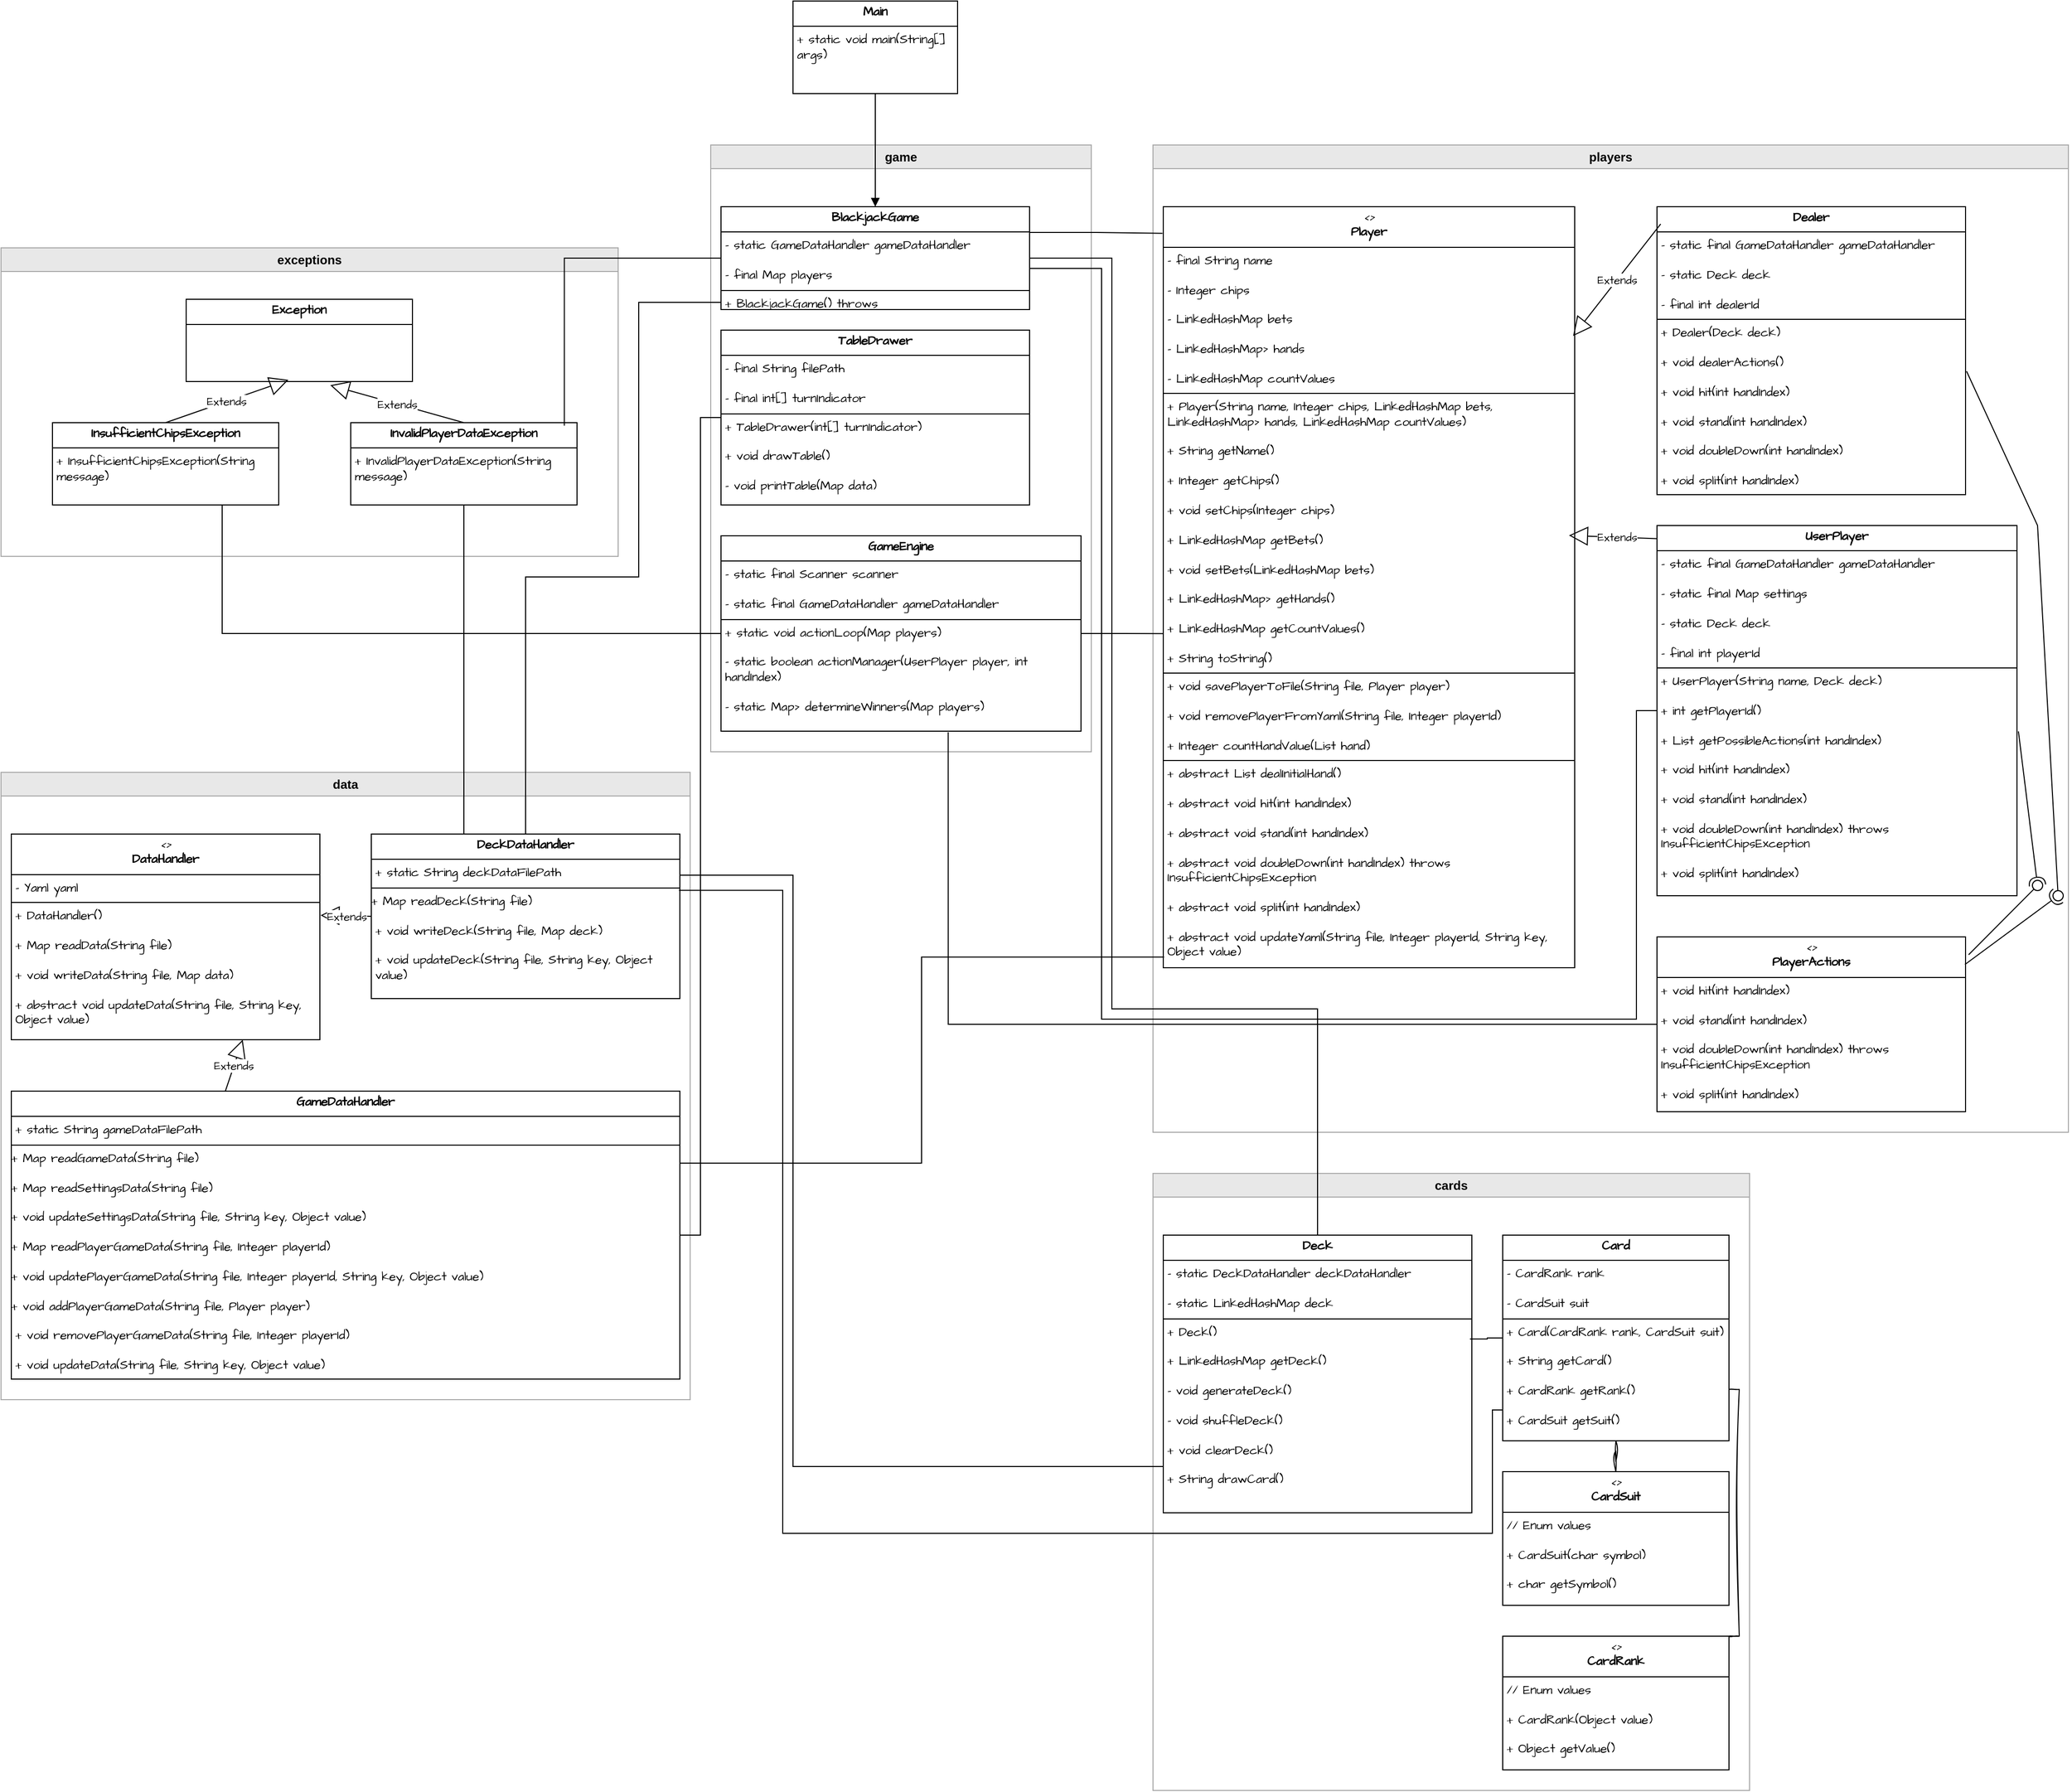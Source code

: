 <mxfile version="25.0.3">
  <diagram id="HL5VH0HqwzAkJYBgSVj2" name="Page-1">
    <mxGraphModel dx="1034813" dy="749247" grid="1" gridSize="10" guides="1" tooltips="1" connect="1" arrows="1" fold="1" page="0" pageScale="1" pageWidth="850" pageHeight="1100" math="0" shadow="0">
      <root>
        <mxCell id="0" />
        <mxCell id="1" parent="0" />
        <mxCell id="2" value="&lt;p style=&quot;margin:0px;margin-top:4px;text-align:center;&quot;&gt;&lt;b&gt;Main&lt;/b&gt;&lt;/p&gt;&lt;hr size=&quot;1&quot; style=&quot;border-style:solid;&quot;/&gt;&lt;p style=&quot;margin:0px;margin-left:4px;&quot;&gt;+ static void main(String[] args)&lt;/p&gt;" style="verticalAlign=top;align=left;overflow=fill;html=1;whiteSpace=wrap;hachureGap=4;fontFamily=Architects Daughter;fontSource=https%3A%2F%2Ffonts.googleapis.com%2Fcss%3Ffamily%3DArchitects%2BDaughter;shadow=0;" parent="1" vertex="1">
          <mxGeometry x="-1029600" y="-746020" width="160" height="90" as="geometry" />
        </mxCell>
        <mxCell id="3" value="cards" style="swimlane;whiteSpace=wrap;html=1;group=1;fillColor=#E8E8E8;strokeColor=#AAAAAA;shadow=0;" parent="1" vertex="1">
          <mxGeometry x="-1029250" y="-744880" width="580" height="600" as="geometry" />
        </mxCell>
        <mxCell id="4" value="&lt;p style=&quot;margin:0px;margin-top:4px;text-align:center;&quot;&gt;&lt;b&gt;Card&lt;/b&gt;&lt;/p&gt;&lt;hr size=&quot;1&quot; style=&quot;border-style:solid;&quot;/&gt;&lt;p style=&quot;margin:0px;margin-left:4px;&quot;&gt;- CardRank rank&lt;br/&gt;&#xa;- CardSuit suit&lt;/p&gt;&lt;hr size=&quot;1&quot; style=&quot;border-style:solid;&quot;/&gt;&lt;p style=&quot;margin:0px;margin-left:4px;&quot;&gt;+ Card(CardRank rank, CardSuit suit)&lt;br/&gt;&#xa;+ String getCard()&lt;br/&gt;&#xa;+ CardRank getRank()&lt;br/&gt;&#xa;+ CardSuit getSuit()&lt;/p&gt;" style="verticalAlign=top;align=left;overflow=fill;html=1;whiteSpace=wrap;hachureGap=4;fontFamily=Architects Daughter;fontSource=https%3A%2F%2Ffonts.googleapis.com%2Fcss%3Ffamily%3DArchitects%2BDaughter;shadow=0;" parent="3" vertex="1">
          <mxGeometry x="340" y="60" width="220" height="200" as="geometry" />
        </mxCell>
        <mxCell id="hOFVRN5MPvwN64yr18WN-57" style="edgeStyle=orthogonalEdgeStyle;rounded=0;sketch=1;hachureGap=4;jiggle=2;curveFitting=1;orthogonalLoop=1;jettySize=auto;html=1;fontFamily=Architects Daughter;fontSource=https%3A%2F%2Ffonts.googleapis.com%2Fcss%3Ffamily%3DArchitects%2BDaughter;endArrow=none;endFill=0;exitX=0.997;exitY=0.141;exitDx=0;exitDy=0;entryX=1;entryY=0.75;entryDx=0;entryDy=0;exitPerimeter=0;" edge="1" parent="3" source="6" target="4">
          <mxGeometry relative="1" as="geometry">
            <Array as="points">
              <mxPoint x="559" y="450" />
              <mxPoint x="570" y="450" />
              <mxPoint x="570" y="210" />
            </Array>
          </mxGeometry>
        </mxCell>
        <mxCell id="6" value="&lt;p style=&quot;margin:0px;margin-top:4px;text-align:center;&quot;&gt;&lt;i&gt;&amp;lt;&amp;gt;&lt;/i&gt;&lt;br&gt;&lt;b&gt;CardRank&lt;/b&gt;&lt;/p&gt;&lt;hr size=&quot;1&quot; style=&quot;border-style:solid;&quot;&gt;&lt;p style=&quot;margin:0px;margin-left:4px;&quot;&gt;// Enum values&lt;/p&gt;&lt;div&gt;&lt;br&gt;&lt;/div&gt;&lt;p style=&quot;margin:0px;margin-left:4px;&quot;&gt;+ CardRank(Object value)&lt;br&gt;&lt;br&gt;+ Object getValue()&lt;/p&gt;" style="verticalAlign=top;align=left;overflow=fill;html=1;whiteSpace=wrap;hachureGap=4;fontFamily=Architects Daughter;fontSource=https%3A%2F%2Ffonts.googleapis.com%2Fcss%3Ffamily%3DArchitects%2BDaughter;shadow=0;" parent="3" vertex="1">
          <mxGeometry x="340" y="450" width="220" height="130" as="geometry" />
        </mxCell>
        <mxCell id="hOFVRN5MPvwN64yr18WN-56" style="edgeStyle=orthogonalEdgeStyle;rounded=0;sketch=1;hachureGap=4;jiggle=2;curveFitting=1;orthogonalLoop=1;jettySize=auto;html=1;fontFamily=Architects Daughter;fontSource=https%3A%2F%2Ffonts.googleapis.com%2Fcss%3Ffamily%3DArchitects%2BDaughter;endArrow=none;endFill=0;" edge="1" parent="3" source="7" target="4">
          <mxGeometry relative="1" as="geometry" />
        </mxCell>
        <mxCell id="7" value="&lt;p style=&quot;margin:0px;margin-top:4px;text-align:center;&quot;&gt;&lt;i&gt;&amp;lt;&amp;gt;&lt;/i&gt;&lt;br&gt;&lt;b&gt;CardSuit&lt;/b&gt;&lt;/p&gt;&lt;hr size=&quot;1&quot; style=&quot;border-style:solid;&quot;&gt;&lt;p style=&quot;margin:0px;margin-left:4px;&quot;&gt;// Enum values&lt;/p&gt;&lt;div&gt;&lt;br&gt;&lt;/div&gt;&lt;p style=&quot;margin:0px;margin-left:4px;&quot;&gt;+ CardSuit(char symbol)&lt;br&gt;&lt;br&gt;+ char getSymbol()&lt;/p&gt;" style="verticalAlign=top;align=left;overflow=fill;html=1;whiteSpace=wrap;hachureGap=4;fontFamily=Architects Daughter;fontSource=https%3A%2F%2Ffonts.googleapis.com%2Fcss%3Ffamily%3DArchitects%2BDaughter;shadow=0;" parent="3" vertex="1">
          <mxGeometry x="340" y="290" width="220" height="130" as="geometry" />
        </mxCell>
        <mxCell id="5" value="&lt;p style=&quot;margin:0px;margin-top:4px;text-align:center;&quot;&gt;&lt;b&gt;Deck&lt;/b&gt;&lt;/p&gt;&lt;hr size=&quot;1&quot; style=&quot;border-style:solid;&quot;/&gt;&lt;p style=&quot;margin:0px;margin-left:4px;&quot;&gt;- static DeckDataHandler deckDataHandler&lt;br/&gt;&#xa;- static LinkedHashMap&lt;String, Card&gt; deck&lt;/p&gt;&lt;hr size=&quot;1&quot; style=&quot;border-style:solid;&quot;/&gt;&lt;p style=&quot;margin:0px;margin-left:4px;&quot;&gt;+ Deck()&lt;br/&gt;&#xa;+ LinkedHashMap&lt;String, Card&gt; getDeck()&lt;br/&gt;&#xa;- void generateDeck()&lt;br/&gt;&#xa;- void shuffleDeck()&lt;br/&gt;&#xa;+ void clearDeck()&lt;br/&gt;&#xa;+ String drawCard()&lt;/p&gt;" style="verticalAlign=top;align=left;overflow=fill;html=1;whiteSpace=wrap;hachureGap=4;fontFamily=Architects Daughter;fontSource=https%3A%2F%2Ffonts.googleapis.com%2Fcss%3Ffamily%3DArchitects%2BDaughter;shadow=0;" parent="3" vertex="1">
          <mxGeometry x="10" y="60" width="300" height="270" as="geometry" />
        </mxCell>
        <mxCell id="8" style="edgeStyle=orthogonalEdgeStyle;rounded=0;endArrow=none;html=1;shadow=0;exitX=0.994;exitY=0.374;exitDx=0;exitDy=0;exitPerimeter=0;" parent="3" source="5" target="4" edge="1">
          <mxGeometry relative="1" as="geometry">
            <mxPoint x="307" y="159" as="sourcePoint" />
          </mxGeometry>
        </mxCell>
        <mxCell id="11" value="data" style="swimlane;whiteSpace=wrap;html=1;group=1;fillColor=#E8E8E8;strokeColor=#AAAAAA;shadow=0;" parent="1" vertex="1">
          <mxGeometry x="-1030370" y="-745270" width="670" height="610" as="geometry" />
        </mxCell>
        <mxCell id="12" value="&lt;p style=&quot;margin:0px;margin-top:4px;text-align:center;&quot;&gt;&lt;i&gt;&amp;lt;&amp;gt;&lt;/i&gt;&lt;br&gt;&lt;b&gt;DataHandler&lt;/b&gt;&lt;/p&gt;&lt;hr size=&quot;1&quot; style=&quot;border-style:solid;&quot;&gt;&lt;p style=&quot;margin:0px;margin-left:4px;&quot;&gt;- Yaml yaml&lt;br&gt;&lt;/p&gt;&lt;hr size=&quot;1&quot; style=&quot;border-style:solid;&quot;&gt;&lt;p style=&quot;margin:0px;margin-left:4px;&quot;&gt;+ DataHandler()&lt;br&gt;&lt;br&gt;+ Map readData(String file)&lt;br&gt;&lt;br&gt;+ void writeData(String file, Map data)&lt;/p&gt;&lt;div&gt;&lt;br&gt;&lt;/div&gt;&lt;p style=&quot;margin:0px;margin-left:4px;&quot;&gt;+ abstract void updateData(String file, String key, Object value)&lt;/p&gt;" style="verticalAlign=top;align=left;overflow=fill;html=1;whiteSpace=wrap;hachureGap=4;fontFamily=Architects Daughter;fontSource=https%3A%2F%2Ffonts.googleapis.com%2Fcss%3Ffamily%3DArchitects%2BDaughter;shadow=0;" parent="11" vertex="1">
          <mxGeometry x="10" y="60" width="300" height="200" as="geometry" />
        </mxCell>
        <mxCell id="13" value="&lt;p style=&quot;margin:0px;margin-top:4px;text-align:center;&quot;&gt;&lt;b&gt;DeckDataHandler&lt;/b&gt;&lt;/p&gt;&lt;hr size=&quot;1&quot; style=&quot;border-style:solid;&quot;&gt;&lt;p style=&quot;margin:0px;margin-left:4px;&quot;&gt;+ static String deckDataFilePath&lt;br&gt;&lt;/p&gt;&lt;hr size=&quot;1&quot; style=&quot;border-style:solid;&quot;&gt;+ Map readDeck(String file)&lt;br&gt;&lt;br&gt;&lt;p style=&quot;margin:0px;margin-left:4px;&quot;&gt;&lt;span style=&quot;background-color: initial;&quot;&gt;+ void writeDeck(String file, Map deck)&lt;/span&gt;&lt;/p&gt;&lt;p style=&quot;margin:0px;margin-left:4px;&quot;&gt;&lt;br&gt;&lt;/p&gt;&lt;p style=&quot;margin:0px;margin-left:4px;&quot;&gt;+ void updateDeck(String file, String key, Object value)&lt;/p&gt;" style="verticalAlign=top;align=left;overflow=fill;html=1;whiteSpace=wrap;hachureGap=4;fontFamily=Architects Daughter;fontSource=https%3A%2F%2Ffonts.googleapis.com%2Fcss%3Ffamily%3DArchitects%2BDaughter;shadow=0;" parent="11" vertex="1">
          <mxGeometry x="360" y="60" width="300" height="160" as="geometry" />
        </mxCell>
        <mxCell id="14" value="&lt;p style=&quot;margin:0px;margin-top:4px;text-align:center;&quot;&gt;&lt;b&gt;GameDataHandler&lt;/b&gt;&lt;/p&gt;&lt;hr size=&quot;1&quot; style=&quot;border-style:solid;&quot;&gt;&lt;p style=&quot;margin:0px;margin-left:4px;&quot;&gt;+ static String gameDataFilePath&lt;br&gt;&lt;/p&gt;&lt;hr size=&quot;1&quot; style=&quot;border-style:solid;&quot;&gt;+ Map readGameData(String file)&lt;br&gt;&lt;br&gt;+ Map readSettingsData(String file)&lt;br&gt;&lt;br&gt;+ void updateSettingsData(String file, String key, Object value)&lt;br&gt;&lt;br&gt;+ Map readPlayerGameData(String file, Integer playerId)&lt;br&gt;&lt;br&gt;+ void updatePlayerGameData(String file, Integer playerId, String key, Object value)&lt;br&gt;&lt;br&gt;+ void addPlayerGameData(String file, Player player)&lt;br&gt;&lt;br&gt;&lt;p style=&quot;margin:0px;margin-left:4px;&quot;&gt;&lt;span style=&quot;background-color: initial;&quot;&gt;+ void removePlayerGameData(String file, Integer playerId)&lt;/span&gt;&lt;/p&gt;&lt;p style=&quot;margin:0px;margin-left:4px;&quot;&gt;&lt;br&gt;&lt;/p&gt;&lt;p style=&quot;margin:0px;margin-left:4px;&quot;&gt;+ void updateData(String file, String key, Object value)&lt;/p&gt;" style="verticalAlign=top;align=left;overflow=fill;html=1;whiteSpace=wrap;hachureGap=4;fontFamily=Architects Daughter;fontSource=https%3A%2F%2Ffonts.googleapis.com%2Fcss%3Ffamily%3DArchitects%2BDaughter;shadow=0;" parent="11" vertex="1">
          <mxGeometry x="10" y="310" width="650" height="280" as="geometry" />
        </mxCell>
        <mxCell id="J_7VlXqUv86EhzjSv_5q-60" value="Extends" style="endArrow=block;endSize=16;endFill=0;html=1;rounded=0;hachureGap=4;fontFamily=Architects Daughter;fontSource=https%3A%2F%2Ffonts.googleapis.com%2Fcss%3Ffamily%3DArchitects%2BDaughter;exitX=0;exitY=0.5;exitDx=0;exitDy=0;entryX=1.002;entryY=0.395;entryDx=0;entryDy=0;shadow=0;entryPerimeter=0;" parent="11" source="13" target="12" edge="1">
          <mxGeometry width="160" relative="1" as="geometry">
            <mxPoint x="360" y="80" as="sourcePoint" />
            <mxPoint x="520" y="80" as="targetPoint" />
          </mxGeometry>
        </mxCell>
        <mxCell id="J_7VlXqUv86EhzjSv_5q-61" value="Extends" style="endArrow=block;endSize=16;endFill=0;html=1;rounded=0;hachureGap=4;fontFamily=Architects Daughter;fontSource=https%3A%2F%2Ffonts.googleapis.com%2Fcss%3Ffamily%3DArchitects%2BDaughter;exitX=0.32;exitY=0.001;exitDx=0;exitDy=0;entryX=0.75;entryY=1;entryDx=0;entryDy=0;exitPerimeter=0;shadow=0;" parent="11" source="14" target="12" edge="1">
          <mxGeometry width="160" relative="1" as="geometry">
            <mxPoint x="420" y="190" as="sourcePoint" />
            <mxPoint x="360" y="165" as="targetPoint" />
          </mxGeometry>
        </mxCell>
        <mxCell id="17" value="exceptions" style="swimlane;whiteSpace=wrap;html=1;group=1;fillColor=#E8E8E8;strokeColor=#AAAAAA;shadow=0;" parent="1" vertex="1">
          <mxGeometry x="-1030370" y="-745780" width="600" height="300" as="geometry" />
        </mxCell>
        <mxCell id="18" value="&lt;p style=&quot;margin:0px;margin-top:4px;text-align:center;&quot;&gt;&lt;b&gt;InsufficientChipsException&lt;/b&gt;&lt;/p&gt;&lt;hr size=&quot;1&quot; style=&quot;border-style:solid;&quot;/&gt;&lt;p style=&quot;margin:0px;margin-left:4px;&quot;&gt;+ InsufficientChipsException(String message)&lt;/p&gt;" style="verticalAlign=top;align=left;overflow=fill;html=1;whiteSpace=wrap;hachureGap=4;fontFamily=Architects Daughter;fontSource=https%3A%2F%2Ffonts.googleapis.com%2Fcss%3Ffamily%3DArchitects%2BDaughter;shadow=0;" parent="17" vertex="1">
          <mxGeometry x="50" y="170" width="220" height="80" as="geometry" />
        </mxCell>
        <mxCell id="19" value="&lt;p style=&quot;margin:0px;margin-top:4px;text-align:center;&quot;&gt;&lt;b&gt;InvalidPlayerDataException&lt;/b&gt;&lt;/p&gt;&lt;hr size=&quot;1&quot; style=&quot;border-style:solid;&quot;/&gt;&lt;p style=&quot;margin:0px;margin-left:4px;&quot;&gt;+ InvalidPlayerDataException(String message)&lt;/p&gt;" style="verticalAlign=top;align=left;overflow=fill;html=1;whiteSpace=wrap;hachureGap=4;fontFamily=Architects Daughter;fontSource=https%3A%2F%2Ffonts.googleapis.com%2Fcss%3Ffamily%3DArchitects%2BDaughter;shadow=0;" parent="17" vertex="1">
          <mxGeometry x="340" y="170" width="220" height="80" as="geometry" />
        </mxCell>
        <mxCell id="J_7VlXqUv86EhzjSv_5q-48" value="&lt;p style=&quot;margin:0px;margin-top:4px;text-align:center;&quot;&gt;&lt;b&gt;Exception&lt;/b&gt;&lt;/p&gt;&lt;hr size=&quot;1&quot; style=&quot;border-style:solid;&quot;&gt;&lt;p style=&quot;margin:0px;margin-left:4px;&quot;&gt;&lt;br&gt;&lt;/p&gt;" style="verticalAlign=top;align=left;overflow=fill;html=1;whiteSpace=wrap;hachureGap=4;fontFamily=Architects Daughter;fontSource=https%3A%2F%2Ffonts.googleapis.com%2Fcss%3Ffamily%3DArchitects%2BDaughter;shadow=0;" parent="17" vertex="1">
          <mxGeometry x="180" y="50" width="220" height="80" as="geometry" />
        </mxCell>
        <mxCell id="J_7VlXqUv86EhzjSv_5q-50" value="Extends" style="endArrow=block;endSize=16;endFill=0;html=1;rounded=0;hachureGap=4;fontFamily=Architects Daughter;fontSource=https%3A%2F%2Ffonts.googleapis.com%2Fcss%3Ffamily%3DArchitects%2BDaughter;exitX=0.5;exitY=0;exitDx=0;exitDy=0;entryX=0.452;entryY=0.98;entryDx=0;entryDy=0;entryPerimeter=0;shadow=0;" parent="17" source="18" target="J_7VlXqUv86EhzjSv_5q-48" edge="1">
          <mxGeometry width="160" relative="1" as="geometry">
            <mxPoint x="520" y="270" as="sourcePoint" />
            <mxPoint x="680" y="270" as="targetPoint" />
          </mxGeometry>
        </mxCell>
        <mxCell id="J_7VlXqUv86EhzjSv_5q-51" value="Extends" style="endArrow=block;endSize=16;endFill=0;html=1;rounded=0;hachureGap=4;fontFamily=Architects Daughter;fontSource=https%3A%2F%2Ffonts.googleapis.com%2Fcss%3Ffamily%3DArchitects%2BDaughter;exitX=0.5;exitY=0;exitDx=0;exitDy=0;entryX=0.637;entryY=1.045;entryDx=0;entryDy=0;entryPerimeter=0;shadow=0;" parent="17" source="19" target="J_7VlXqUv86EhzjSv_5q-48" edge="1">
          <mxGeometry width="160" relative="1" as="geometry">
            <mxPoint x="170" y="180" as="sourcePoint" />
            <mxPoint x="289" y="138" as="targetPoint" />
          </mxGeometry>
        </mxCell>
        <mxCell id="21" value="game" style="swimlane;whiteSpace=wrap;html=1;group=1;fillColor=#E8E8E8;strokeColor=#AAAAAA;shadow=0;" parent="1" vertex="1">
          <mxGeometry x="-1029680" y="-745880" width="370" height="590" as="geometry" />
        </mxCell>
        <mxCell id="22" value="&lt;p style=&quot;margin:0px;margin-top:4px;text-align:center;&quot;&gt;&lt;b&gt;BlackjackGame&lt;/b&gt;&lt;/p&gt;&lt;hr size=&quot;1&quot; style=&quot;border-style:solid;&quot;/&gt;&lt;p style=&quot;margin:0px;margin-left:4px;&quot;&gt;- static GameDataHandler gameDataHandler&lt;br/&gt;&#xa;- final Map&lt;Integer, Player&gt; players&lt;/p&gt;&lt;hr size=&quot;1&quot; style=&quot;border-style:solid;&quot;/&gt;&lt;p style=&quot;margin:0px;margin-left:4px;&quot;&gt;+ BlackjackGame() throws InvalidPlayerDataException&lt;/p&gt;" style="verticalAlign=top;align=left;overflow=fill;html=1;whiteSpace=wrap;hachureGap=4;fontFamily=Architects Daughter;fontSource=https%3A%2F%2Ffonts.googleapis.com%2Fcss%3Ffamily%3DArchitects%2BDaughter;shadow=0;" parent="21" vertex="1">
          <mxGeometry x="10" y="60" width="300" height="100" as="geometry" />
        </mxCell>
        <mxCell id="23" value="&lt;p style=&quot;margin:0px;margin-top:4px;text-align:center;&quot;&gt;&lt;b&gt;GameEngine&lt;/b&gt;&lt;/p&gt;&lt;hr size=&quot;1&quot; style=&quot;border-style:solid;&quot;/&gt;&lt;p style=&quot;margin:0px;margin-left:4px;&quot;&gt;- static final Scanner scanner&lt;br/&gt;&#xa;- static final GameDataHandler gameDataHandler&lt;/p&gt;&lt;hr size=&quot;1&quot; style=&quot;border-style:solid;&quot;/&gt;&lt;p style=&quot;margin:0px;margin-left:4px;&quot;&gt;+ static void actionLoop(Map&lt;Integer, Player&gt; players)&lt;br/&gt;&#xa;- static boolean actionManager(UserPlayer player, int handIndex)&lt;br/&gt;&#xa;- static Map&lt;UserPlayer, Map&lt;Integer, String&gt;&gt; determineWinners(Map&lt;Integer, Player&gt; players)&lt;/p&gt;" style="verticalAlign=top;align=left;overflow=fill;html=1;whiteSpace=wrap;hachureGap=4;fontFamily=Architects Daughter;fontSource=https%3A%2F%2Ffonts.googleapis.com%2Fcss%3Ffamily%3DArchitects%2BDaughter;shadow=0;" parent="21" vertex="1">
          <mxGeometry x="10" y="380" width="350" height="190" as="geometry" />
        </mxCell>
        <mxCell id="24" value="&lt;p style=&quot;margin:0px;margin-top:4px;text-align:center;&quot;&gt;&lt;b&gt;TableDrawer&lt;/b&gt;&lt;/p&gt;&lt;hr size=&quot;1&quot; style=&quot;border-style:solid;&quot;/&gt;&lt;p style=&quot;margin:0px;margin-left:4px;&quot;&gt;- final String filePath&lt;br/&gt;&#xa;- final int[] turnIndicator&lt;/p&gt;&lt;hr size=&quot;1&quot; style=&quot;border-style:solid;&quot;/&gt;&lt;p style=&quot;margin:0px;margin-left:4px;&quot;&gt;+ TableDrawer(int[] turnIndicator)&lt;br/&gt;&#xa;+ void drawTable()&lt;br/&gt;&#xa;- void printTable(Map&lt;Integer, Object&gt; data)&lt;/p&gt;" style="verticalAlign=top;align=left;overflow=fill;html=1;whiteSpace=wrap;hachureGap=4;fontFamily=Architects Daughter;fontSource=https%3A%2F%2Ffonts.googleapis.com%2Fcss%3Ffamily%3DArchitects%2BDaughter;shadow=0;" parent="21" vertex="1">
          <mxGeometry x="10" y="180" width="300" height="170" as="geometry" />
        </mxCell>
        <mxCell id="25" style="edgeStyle=orthogonalEdgeStyle;rounded=0;endArrow=none;html=1;" parent="1" source="22" target="5" edge="1" />
        <mxCell id="26" style="edgeStyle=orthogonalEdgeStyle;rounded=0;endArrow=none;html=1;" parent="1" source="22" target="14" edge="1" />
        <mxCell id="27" style="edgeStyle=orthogonalEdgeStyle;rounded=0;endArrow=none;html=1;" parent="1" source="22" target="19" edge="1" />
        <mxCell id="28" style="edgeStyle=orthogonalEdgeStyle;rounded=0;endArrow=none;html=1;" parent="1" source="22" target="39" edge="1" />
        <mxCell id="29" style="edgeStyle=orthogonalEdgeStyle;rounded=0;endArrow=none;html=1;" parent="1" source="22" target="38" edge="1" />
        <mxCell id="30" style="edgeStyle=orthogonalEdgeStyle;rounded=0;endArrow=none;html=1;" parent="1" source="22" target="40" edge="1" />
        <mxCell id="31" style="edgeStyle=orthogonalEdgeStyle;rounded=0;endArrow=none;html=1;" parent="1" source="23" target="14" edge="1" />
        <mxCell id="32" style="edgeStyle=orthogonalEdgeStyle;rounded=0;endArrow=none;html=1;" parent="1" source="23" target="18" edge="1" />
        <mxCell id="33" style="edgeStyle=orthogonalEdgeStyle;rounded=0;endArrow=none;html=1;" parent="1" source="23" target="39" edge="1" />
        <mxCell id="34" style="edgeStyle=orthogonalEdgeStyle;rounded=0;endArrow=none;html=1;" parent="1" source="23" target="38" edge="1" />
        <mxCell id="35" style="edgeStyle=orthogonalEdgeStyle;rounded=0;endArrow=none;html=1;" parent="1" source="23" target="40" edge="1" />
        <mxCell id="36" style="edgeStyle=orthogonalEdgeStyle;rounded=0;endArrow=none;html=1;" parent="1" source="24" target="14" edge="1" />
        <mxCell id="37" value="players" style="swimlane;whiteSpace=wrap;html=1;group=1;fillColor=#E8E8E8;strokeColor=#AAAAAA;shadow=0;" parent="1" vertex="1">
          <mxGeometry x="-1029250" y="-745880" width="890" height="960" as="geometry" />
        </mxCell>
        <mxCell id="38" value="&lt;p style=&quot;margin:0px;margin-top:4px;text-align:center;&quot;&gt;&lt;i&gt;&lt;&lt;Abstract Class&gt;&gt;&lt;/i&gt;&lt;br/&gt;&lt;b&gt;Player&lt;/b&gt;&lt;/p&gt;&lt;hr size=&quot;1&quot; style=&quot;border-style:solid;&quot;/&gt;&lt;p style=&quot;margin:0px;margin-left:4px;&quot;&gt;- final String name&lt;br/&gt;&#xa;- Integer chips&lt;br/&gt;&#xa;- LinkedHashMap&lt;Integer, Integer&gt; bets&lt;br/&gt;&#xa;- LinkedHashMap&lt;Integer, List&lt;String&gt;&gt; hands&lt;br/&gt;&#xa;- LinkedHashMap&lt;Integer, Integer&gt; countValues&lt;/p&gt;&lt;hr size=&quot;1&quot; style=&quot;border-style:solid;&quot;/&gt;&lt;p style=&quot;margin:0px;margin-left:4px;&quot;&gt;+ Player(String name, Integer chips, LinkedHashMap&lt;Integer, Integer&gt; bets, LinkedHashMap&lt;Integer, List&lt;String&gt;&gt; hands, LinkedHashMap&lt;Integer, Integer&gt; countValues)&lt;br/&gt;&#xa;+ String getName()&lt;br/&gt;&#xa;+ Integer getChips()&lt;br/&gt;&#xa;+ void setChips(Integer chips)&lt;br/&gt;&#xa;+ LinkedHashMap&lt;Integer, Integer&gt; getBets()&lt;br/&gt;&#xa;+ void setBets(LinkedHashMap&lt;Integer, Integer&gt; bets)&lt;br/&gt;&#xa;+ LinkedHashMap&lt;Integer, List&lt;String&gt;&gt; getHands()&lt;br/&gt;&#xa;+ LinkedHashMap&lt;Integer, Integer&gt; getCountValues()&lt;br/&gt;&#xa;+ String toString()&lt;/p&gt;&lt;hr size=&quot;1&quot; style=&quot;border-style:solid;&quot;/&gt;&lt;p style=&quot;margin:0px;margin-left:4px;&quot;&gt;+ void savePlayerToFile(String file, Player player)&lt;br/&gt;&#xa;+ void removePlayerFromYaml(String file, Integer playerId)&lt;br/&gt;&#xa;+ Integer countHandValue(List&lt;String&gt; hand)&lt;/p&gt;&lt;hr size=&quot;1&quot; style=&quot;border-style:solid;&quot;/&gt;&lt;p style=&quot;margin:0px;margin-left:4px;&quot;&gt;+ abstract List&lt;String&gt; dealInitialHand()&lt;br/&gt;&#xa;+ abstract void hit(int handIndex)&lt;br/&gt;&#xa;+ abstract void stand(int handIndex)&lt;br/&gt;&#xa;+ abstract void doubleDown(int handIndex) throws InsufficientChipsException&lt;br/&gt;&#xa;+ abstract void split(int handIndex)&lt;br/&gt;&#xa;+ abstract void updateYaml(String file, Integer playerId, String key, Object value)&lt;/p&gt;" style="verticalAlign=top;align=left;overflow=fill;html=1;whiteSpace=wrap;hachureGap=4;fontFamily=Architects Daughter;fontSource=https%3A%2F%2Ffonts.googleapis.com%2Fcss%3Ffamily%3DArchitects%2BDaughter;shadow=0;" parent="37" vertex="1">
          <mxGeometry x="10" y="60" width="400" height="740" as="geometry" />
        </mxCell>
        <mxCell id="39" value="&lt;p style=&quot;margin:0px;margin-top:4px;text-align:center;&quot;&gt;&lt;b&gt;Dealer&lt;/b&gt;&lt;/p&gt;&lt;hr size=&quot;1&quot; style=&quot;border-style:solid;&quot;/&gt;&lt;p style=&quot;margin:0px;margin-left:4px;&quot;&gt;- static final GameDataHandler gameDataHandler&lt;br/&gt;&#xa;- static Deck deck&lt;br/&gt;&#xa;- final int dealerId&lt;/p&gt;&lt;hr size=&quot;1&quot; style=&quot;border-style:solid;&quot;/&gt;&lt;p style=&quot;margin:0px;margin-left:4px;&quot;&gt;+ Dealer(Deck deck)&lt;br/&gt;&#xa;+ void dealerActions()&lt;br/&gt;&#xa;+ void hit(int handIndex)&lt;br/&gt;&#xa;+ void stand(int handIndex)&lt;br/&gt;&#xa;+ void doubleDown(int handIndex)&lt;br/&gt;&#xa;+ void split(int handIndex)&lt;/p&gt;" style="verticalAlign=top;align=left;overflow=fill;html=1;whiteSpace=wrap;hachureGap=4;fontFamily=Architects Daughter;fontSource=https%3A%2F%2Ffonts.googleapis.com%2Fcss%3Ffamily%3DArchitects%2BDaughter;shadow=0;" parent="37" vertex="1">
          <mxGeometry x="490" y="60" width="300" height="280" as="geometry" />
        </mxCell>
        <mxCell id="43" style="edgeStyle=orthogonalEdgeStyle;rounded=0;endArrow=none;html=1;" parent="37" source="38" target="40" edge="1" />
        <mxCell id="J_7VlXqUv86EhzjSv_5q-71" value="Extends" style="endArrow=block;endSize=16;endFill=0;html=1;rounded=0;hachureGap=4;fontFamily=Architects Daughter;fontSource=https%3A%2F%2Ffonts.googleapis.com%2Fcss%3Ffamily%3DArchitects%2BDaughter;exitX=0.012;exitY=0.06;exitDx=0;exitDy=0;shadow=0;entryX=0.996;entryY=0.17;entryDx=0;entryDy=0;entryPerimeter=0;exitPerimeter=0;" parent="37" source="39" target="38" edge="1">
          <mxGeometry width="160" relative="1" as="geometry">
            <mxPoint x="565" y="445" as="sourcePoint" />
            <mxPoint x="412" y="267" as="targetPoint" />
          </mxGeometry>
        </mxCell>
        <mxCell id="41" value="&lt;p style=&quot;margin:0px;margin-top:4px;text-align:center;&quot;&gt;&lt;i&gt;&lt;&lt;Interface&gt;&gt;&lt;/i&gt;&lt;br/&gt;&lt;b&gt;PlayerActions&lt;/b&gt;&lt;/p&gt;&lt;hr size=&quot;1&quot; style=&quot;border-style:solid;&quot;/&gt;&lt;p style=&quot;margin:0px;margin-left:4px;&quot;&gt;+ void hit(int handIndex)&lt;br/&gt;&#xa;+ void stand(int handIndex)&lt;br/&gt;&#xa;+ void doubleDown(int handIndex) throws InsufficientChipsException&lt;br/&gt;&#xa;+ void split(int handIndex)&lt;/p&gt;" style="verticalAlign=top;align=left;overflow=fill;html=1;whiteSpace=wrap;hachureGap=4;fontFamily=Architects Daughter;fontSource=https%3A%2F%2Ffonts.googleapis.com%2Fcss%3Ffamily%3DArchitects%2BDaughter;shadow=0;" parent="37" vertex="1">
          <mxGeometry x="490" y="770" width="300" height="170" as="geometry" />
        </mxCell>
        <mxCell id="44" style="edgeStyle=orthogonalEdgeStyle;rounded=0;endArrow=none;html=1;" parent="37" source="39" target="41" edge="1" />
        <mxCell id="45" style="edgeStyle=orthogonalEdgeStyle;rounded=0;endArrow=none;html=1;" parent="37" source="40" target="41" edge="1" />
        <mxCell id="J_7VlXqUv86EhzjSv_5q-70" value="Extends" style="endArrow=block;endSize=16;endFill=0;html=1;rounded=0;hachureGap=4;fontFamily=Architects Daughter;fontSource=https%3A%2F%2Ffonts.googleapis.com%2Fcss%3Ffamily%3DArchitects%2BDaughter;exitX=0.019;exitY=0.036;exitDx=0;exitDy=0;entryX=0.986;entryY=0.432;entryDx=0;entryDy=0;shadow=0;exitPerimeter=0;entryPerimeter=0;" parent="37" source="40" target="38" edge="1">
          <mxGeometry width="160" relative="1" as="geometry">
            <mxPoint x="160" y="490" as="sourcePoint" />
            <mxPoint x="320" y="490" as="targetPoint" />
          </mxGeometry>
        </mxCell>
        <mxCell id="40" value="&lt;p style=&quot;margin:0px;margin-top:4px;text-align:center;&quot;&gt;&lt;b&gt;UserPlayer&lt;/b&gt;&lt;/p&gt;&lt;hr size=&quot;1&quot; style=&quot;border-style:solid;&quot;/&gt;&lt;p style=&quot;margin:0px;margin-left:4px;&quot;&gt;- static final GameDataHandler gameDataHandler&lt;br/&gt;&#xa;- static final Map&lt;String, Object&gt; settings&lt;br/&gt;&#xa;- static Deck deck&lt;br/&gt;&#xa;- final int playerId&lt;/p&gt;&lt;hr size=&quot;1&quot; style=&quot;border-style:solid;&quot;/&gt;&lt;p style=&quot;margin:0px;margin-left:4px;&quot;&gt;+ UserPlayer(String name, Deck deck)&lt;br/&gt;&#xa;+ int getPlayerId()&lt;br/&gt;&#xa;+ List&lt;String&gt; getPossibleActions(int handIndex)&lt;br/&gt;&#xa;+ void hit(int handIndex)&lt;br/&gt;&#xa;+ void stand(int handIndex)&lt;br/&gt;&#xa;+ void doubleDown(int handIndex) throws InsufficientChipsException&lt;br/&gt;&#xa;+ void split(int handIndex)&lt;/p&gt;" style="verticalAlign=top;align=left;overflow=fill;html=1;whiteSpace=wrap;hachureGap=4;fontFamily=Architects Daughter;fontSource=https%3A%2F%2Ffonts.googleapis.com%2Fcss%3Ffamily%3DArchitects%2BDaughter;shadow=0;" parent="37" vertex="1">
          <mxGeometry x="490" y="370" width="350" height="360" as="geometry" />
        </mxCell>
        <mxCell id="42" style="edgeStyle=orthogonalEdgeStyle;rounded=0;endArrow=none;html=1;" parent="1" source="38" target="39" edge="1" />
        <mxCell id="46" style="edgeStyle=orthogonalEdgeStyle;rounded=0;endArrow=block;html=1;shadow=0;" parent="1" source="2" target="22" edge="1">
          <mxGeometry relative="1" as="geometry" />
        </mxCell>
        <mxCell id="J_7VlXqUv86EhzjSv_5q-55" style="edgeStyle=orthogonalEdgeStyle;rounded=0;hachureGap=4;orthogonalLoop=1;jettySize=auto;html=1;exitX=0;exitY=0.5;exitDx=0;exitDy=0;entryX=0.75;entryY=1;entryDx=0;entryDy=0;fontFamily=Architects Daughter;fontSource=https%3A%2F%2Ffonts.googleapis.com%2Fcss%3Ffamily%3DArchitects%2BDaughter;endArrow=none;endFill=0;shadow=0;" parent="1" source="23" target="18" edge="1">
          <mxGeometry relative="1" as="geometry" />
        </mxCell>
        <mxCell id="J_7VlXqUv86EhzjSv_5q-58" style="edgeStyle=orthogonalEdgeStyle;rounded=0;hachureGap=4;orthogonalLoop=1;jettySize=auto;html=1;exitX=0;exitY=0.5;exitDx=0;exitDy=0;entryX=0.944;entryY=0.036;entryDx=0;entryDy=0;entryPerimeter=0;fontFamily=Architects Daughter;fontSource=https%3A%2F%2Ffonts.googleapis.com%2Fcss%3Ffamily%3DArchitects%2BDaughter;endArrow=none;endFill=0;shadow=0;" parent="1" source="22" target="19" edge="1">
          <mxGeometry relative="1" as="geometry" />
        </mxCell>
        <mxCell id="J_7VlXqUv86EhzjSv_5q-59" style="edgeStyle=orthogonalEdgeStyle;rounded=0;hachureGap=4;orthogonalLoop=1;jettySize=auto;html=1;exitX=0.5;exitY=0;exitDx=0;exitDy=0;entryX=1;entryY=0.5;entryDx=0;entryDy=0;fontFamily=Architects Daughter;fontSource=https%3A%2F%2Ffonts.googleapis.com%2Fcss%3Ffamily%3DArchitects%2BDaughter;endArrow=none;endFill=0;shadow=0;" parent="1" source="5" target="22" edge="1">
          <mxGeometry relative="1" as="geometry">
            <Array as="points">
              <mxPoint x="-1029090" y="-745040" />
              <mxPoint x="-1029290" y="-745040" />
              <mxPoint x="-1029290" y="-745770" />
            </Array>
          </mxGeometry>
        </mxCell>
        <mxCell id="J_7VlXqUv86EhzjSv_5q-62" style="edgeStyle=orthogonalEdgeStyle;rounded=0;hachureGap=4;orthogonalLoop=1;jettySize=auto;html=1;exitX=0.997;exitY=0.342;exitDx=0;exitDy=0;fontFamily=Architects Daughter;fontSource=https%3A%2F%2Ffonts.googleapis.com%2Fcss%3Ffamily%3DArchitects%2BDaughter;endArrow=none;endFill=0;shadow=0;exitPerimeter=0;" parent="1" source="13" target="4" edge="1">
          <mxGeometry relative="1" as="geometry">
            <Array as="points">
              <mxPoint x="-1029610" y="-745155" />
              <mxPoint x="-1029610" y="-744530" />
              <mxPoint x="-1028920" y="-744530" />
              <mxPoint x="-1028920" y="-744650" />
            </Array>
          </mxGeometry>
        </mxCell>
        <mxCell id="J_7VlXqUv86EhzjSv_5q-63" style="edgeStyle=orthogonalEdgeStyle;rounded=0;hachureGap=4;orthogonalLoop=1;jettySize=auto;html=1;exitX=1;exitY=0.25;exitDx=0;exitDy=0;fontFamily=Architects Daughter;fontSource=https%3A%2F%2Ffonts.googleapis.com%2Fcss%3Ffamily%3DArchitects%2BDaughter;endArrow=none;endFill=0;shadow=0;" parent="1" source="13" target="5" edge="1">
          <mxGeometry relative="1" as="geometry">
            <Array as="points">
              <mxPoint x="-1029600" y="-745170" />
              <mxPoint x="-1029600" y="-744595" />
            </Array>
          </mxGeometry>
        </mxCell>
        <mxCell id="J_7VlXqUv86EhzjSv_5q-64" style="edgeStyle=orthogonalEdgeStyle;rounded=0;hachureGap=4;orthogonalLoop=1;jettySize=auto;html=1;exitX=1;exitY=0.5;exitDx=0;exitDy=0;fontFamily=Architects Daughter;fontSource=https%3A%2F%2Ffonts.googleapis.com%2Fcss%3Ffamily%3DArchitects%2BDaughter;endArrow=none;endFill=0;shadow=0;" parent="1" source="14" target="24" edge="1">
          <mxGeometry relative="1" as="geometry">
            <Array as="points">
              <mxPoint x="-1029690" y="-744820" />
              <mxPoint x="-1029690" y="-745615" />
            </Array>
          </mxGeometry>
        </mxCell>
        <mxCell id="J_7VlXqUv86EhzjSv_5q-65" style="edgeStyle=orthogonalEdgeStyle;rounded=0;hachureGap=4;orthogonalLoop=1;jettySize=auto;html=1;exitX=0.5;exitY=0;exitDx=0;exitDy=0;fontFamily=Architects Daughter;fontSource=https%3A%2F%2Ffonts.googleapis.com%2Fcss%3Ffamily%3DArchitects%2BDaughter;endArrow=none;endFill=0;shadow=0;entryX=0;entryY=0.75;entryDx=0;entryDy=0;" parent="1" source="13" target="22" edge="1">
          <mxGeometry relative="1" as="geometry">
            <mxPoint x="-1029680" y="-745730" as="targetPoint" />
            <Array as="points">
              <mxPoint x="-1029860" y="-745460" />
              <mxPoint x="-1029750" y="-745460" />
              <mxPoint x="-1029750" y="-745727" />
              <mxPoint x="-1029670" y="-745727" />
            </Array>
          </mxGeometry>
        </mxCell>
        <mxCell id="J_7VlXqUv86EhzjSv_5q-66" style="edgeStyle=orthogonalEdgeStyle;rounded=0;hachureGap=4;orthogonalLoop=1;jettySize=auto;html=1;fontFamily=Architects Daughter;fontSource=https%3A%2F%2Ffonts.googleapis.com%2Fcss%3Ffamily%3DArchitects%2BDaughter;endArrow=none;endFill=0;shadow=0;" parent="1" source="19" target="13" edge="1">
          <mxGeometry relative="1" as="geometry">
            <Array as="points">
              <mxPoint x="-1029920" y="-745300" />
              <mxPoint x="-1029920" y="-745300" />
            </Array>
          </mxGeometry>
        </mxCell>
        <mxCell id="J_7VlXqUv86EhzjSv_5q-76" style="edgeStyle=orthogonalEdgeStyle;rounded=0;hachureGap=4;orthogonalLoop=1;jettySize=auto;html=1;exitX=1;exitY=0.25;exitDx=0;exitDy=0;fontFamily=Architects Daughter;fontSource=https%3A%2F%2Ffonts.googleapis.com%2Fcss%3Ffamily%3DArchitects%2BDaughter;endArrow=none;endFill=0;shadow=0;entryX=0.002;entryY=0.986;entryDx=0;entryDy=0;entryPerimeter=0;" parent="1" source="14" target="38" edge="1">
          <mxGeometry relative="1" as="geometry">
            <mxPoint x="-1029246" y="-745090" as="targetPoint" />
            <Array as="points">
              <mxPoint x="-1029475" y="-744890" />
              <mxPoint x="-1029475" y="-745090" />
            </Array>
          </mxGeometry>
        </mxCell>
        <mxCell id="J_7VlXqUv86EhzjSv_5q-77" style="edgeStyle=orthogonalEdgeStyle;rounded=0;hachureGap=4;orthogonalLoop=1;jettySize=auto;html=1;exitX=1;exitY=0.25;exitDx=0;exitDy=0;entryX=-0.002;entryY=0.035;entryDx=0;entryDy=0;entryPerimeter=0;fontFamily=Architects Daughter;fontSource=https%3A%2F%2Ffonts.googleapis.com%2Fcss%3Ffamily%3DArchitects%2BDaughter;endArrow=none;endFill=0;shadow=0;" parent="1" source="22" target="38" edge="1">
          <mxGeometry relative="1" as="geometry" />
        </mxCell>
        <mxCell id="J_7VlXqUv86EhzjSv_5q-78" style="edgeStyle=orthogonalEdgeStyle;rounded=0;hachureGap=4;orthogonalLoop=1;jettySize=auto;html=1;entryX=0;entryY=0.561;entryDx=0;entryDy=0;entryPerimeter=0;fontFamily=Architects Daughter;fontSource=https%3A%2F%2Ffonts.googleapis.com%2Fcss%3Ffamily%3DArchitects%2BDaughter;endArrow=none;endFill=0;shadow=0;" parent="1" source="23" target="38" edge="1">
          <mxGeometry relative="1" as="geometry" />
        </mxCell>
        <mxCell id="J_7VlXqUv86EhzjSv_5q-80" style="edgeStyle=orthogonalEdgeStyle;rounded=0;hachureGap=4;orthogonalLoop=1;jettySize=auto;html=1;fontFamily=Architects Daughter;fontSource=https%3A%2F%2Ffonts.googleapis.com%2Fcss%3Ffamily%3DArchitects%2BDaughter;endArrow=none;endFill=0;shadow=0;" parent="1" source="40" target="22" edge="1">
          <mxGeometry relative="1" as="geometry">
            <Array as="points">
              <mxPoint x="-1028780" y="-745330" />
              <mxPoint x="-1028780" y="-745030" />
              <mxPoint x="-1029300" y="-745030" />
              <mxPoint x="-1029300" y="-745760" />
            </Array>
          </mxGeometry>
        </mxCell>
        <mxCell id="hOFVRN5MPvwN64yr18WN-46" value="" style="rounded=0;orthogonalLoop=1;jettySize=auto;html=1;endArrow=halfCircle;endFill=0;endSize=6;strokeWidth=1;hachureGap=4;fontFamily=Architects Daughter;fontSource=https%3A%2F%2Ffonts.googleapis.com%2Fcss%3Ffamily%3DArchitects%2BDaughter;exitX=1.004;exitY=0.556;exitDx=0;exitDy=0;exitPerimeter=0;shadow=0;" edge="1" parent="1" source="40">
          <mxGeometry relative="1" as="geometry">
            <mxPoint x="-1028520" y="-745135" as="sourcePoint" />
            <mxPoint x="-1028390" y="-745160" as="targetPoint" />
          </mxGeometry>
        </mxCell>
        <mxCell id="hOFVRN5MPvwN64yr18WN-47" value="" style="rounded=0;orthogonalLoop=1;jettySize=auto;html=1;endArrow=oval;endFill=0;sourcePerimeterSpacing=0;targetPerimeterSpacing=0;endSize=10;hachureGap=4;fontFamily=Architects Daughter;fontSource=https%3A%2F%2Ffonts.googleapis.com%2Fcss%3Ffamily%3DArchitects%2BDaughter;exitX=1.01;exitY=0.102;exitDx=0;exitDy=0;exitPerimeter=0;shadow=0;" edge="1" parent="1" source="41">
          <mxGeometry relative="1" as="geometry">
            <mxPoint x="-1028560" y="-745135" as="sourcePoint" />
            <mxPoint x="-1028390" y="-745160" as="targetPoint" />
          </mxGeometry>
        </mxCell>
        <mxCell id="hOFVRN5MPvwN64yr18WN-48" value="" style="ellipse;whiteSpace=wrap;html=1;align=center;aspect=fixed;fillColor=none;strokeColor=none;resizable=0;perimeter=centerPerimeter;rotatable=0;allowArrows=0;points=[];outlineConnect=1;hachureGap=4;fontFamily=Architects Daughter;fontSource=https%3A%2F%2Ffonts.googleapis.com%2Fcss%3Ffamily%3DArchitects%2BDaughter;shadow=0;" vertex="1" parent="1">
          <mxGeometry x="-1028545" y="-745140" width="10" height="10" as="geometry" />
        </mxCell>
        <mxCell id="hOFVRN5MPvwN64yr18WN-49" value="" style="rounded=0;orthogonalLoop=1;jettySize=auto;html=1;endArrow=halfCircle;endFill=0;endSize=6;strokeWidth=1;hachureGap=4;fontFamily=Architects Daughter;fontSource=https%3A%2F%2Ffonts.googleapis.com%2Fcss%3Ffamily%3DArchitects%2BDaughter;exitX=0.998;exitY=0.158;exitDx=0;exitDy=0;shadow=0;exitPerimeter=0;" edge="1" parent="1" source="41">
          <mxGeometry relative="1" as="geometry">
            <mxPoint x="-1028520" y="-745135" as="sourcePoint" />
            <mxPoint x="-1028370" y="-745150" as="targetPoint" />
          </mxGeometry>
        </mxCell>
        <mxCell id="hOFVRN5MPvwN64yr18WN-50" value="" style="rounded=0;orthogonalLoop=1;jettySize=auto;html=1;endArrow=oval;endFill=0;sourcePerimeterSpacing=0;targetPerimeterSpacing=0;endSize=10;hachureGap=4;fontFamily=Architects Daughter;fontSource=https%3A%2F%2Ffonts.googleapis.com%2Fcss%3Ffamily%3DArchitects%2BDaughter;shadow=0;" edge="1" parent="1">
          <mxGeometry relative="1" as="geometry">
            <mxPoint x="-1028459" y="-745660" as="sourcePoint" />
            <mxPoint x="-1028370" y="-745150" as="targetPoint" />
            <Array as="points">
              <mxPoint x="-1028390" y="-745510" />
            </Array>
          </mxGeometry>
        </mxCell>
        <mxCell id="hOFVRN5MPvwN64yr18WN-51" value="" style="ellipse;whiteSpace=wrap;html=1;align=center;aspect=fixed;fillColor=none;strokeColor=none;resizable=0;perimeter=centerPerimeter;rotatable=0;allowArrows=0;points=[];outlineConnect=1;hachureGap=4;fontFamily=Architects Daughter;fontSource=https%3A%2F%2Ffonts.googleapis.com%2Fcss%3Ffamily%3DArchitects%2BDaughter;shadow=0;" vertex="1" parent="1">
          <mxGeometry x="-1028545" y="-745140" width="10" height="10" as="geometry" />
        </mxCell>
        <mxCell id="hOFVRN5MPvwN64yr18WN-53" value="" style="edgeStyle=orthogonalEdgeStyle;rounded=0;hachureGap=4;orthogonalLoop=1;jettySize=auto;html=1;exitX=0.631;exitY=1.005;exitDx=0;exitDy=0;fontFamily=Architects Daughter;fontSource=https%3A%2F%2Ffonts.googleapis.com%2Fcss%3Ffamily%3DArchitects%2BDaughter;endArrow=none;endFill=0;shadow=0;entryX=0;entryY=0.5;entryDx=0;entryDy=0;exitPerimeter=0;" edge="1" parent="1" source="23" target="41">
          <mxGeometry relative="1" as="geometry">
            <mxPoint x="-1029320" y="-745452" as="sourcePoint" />
            <mxPoint x="-1028650" y="-745540" as="targetPoint" />
            <Array as="points">
              <mxPoint x="-1029449" y="-745025" />
            </Array>
          </mxGeometry>
        </mxCell>
      </root>
    </mxGraphModel>
  </diagram>
</mxfile>
